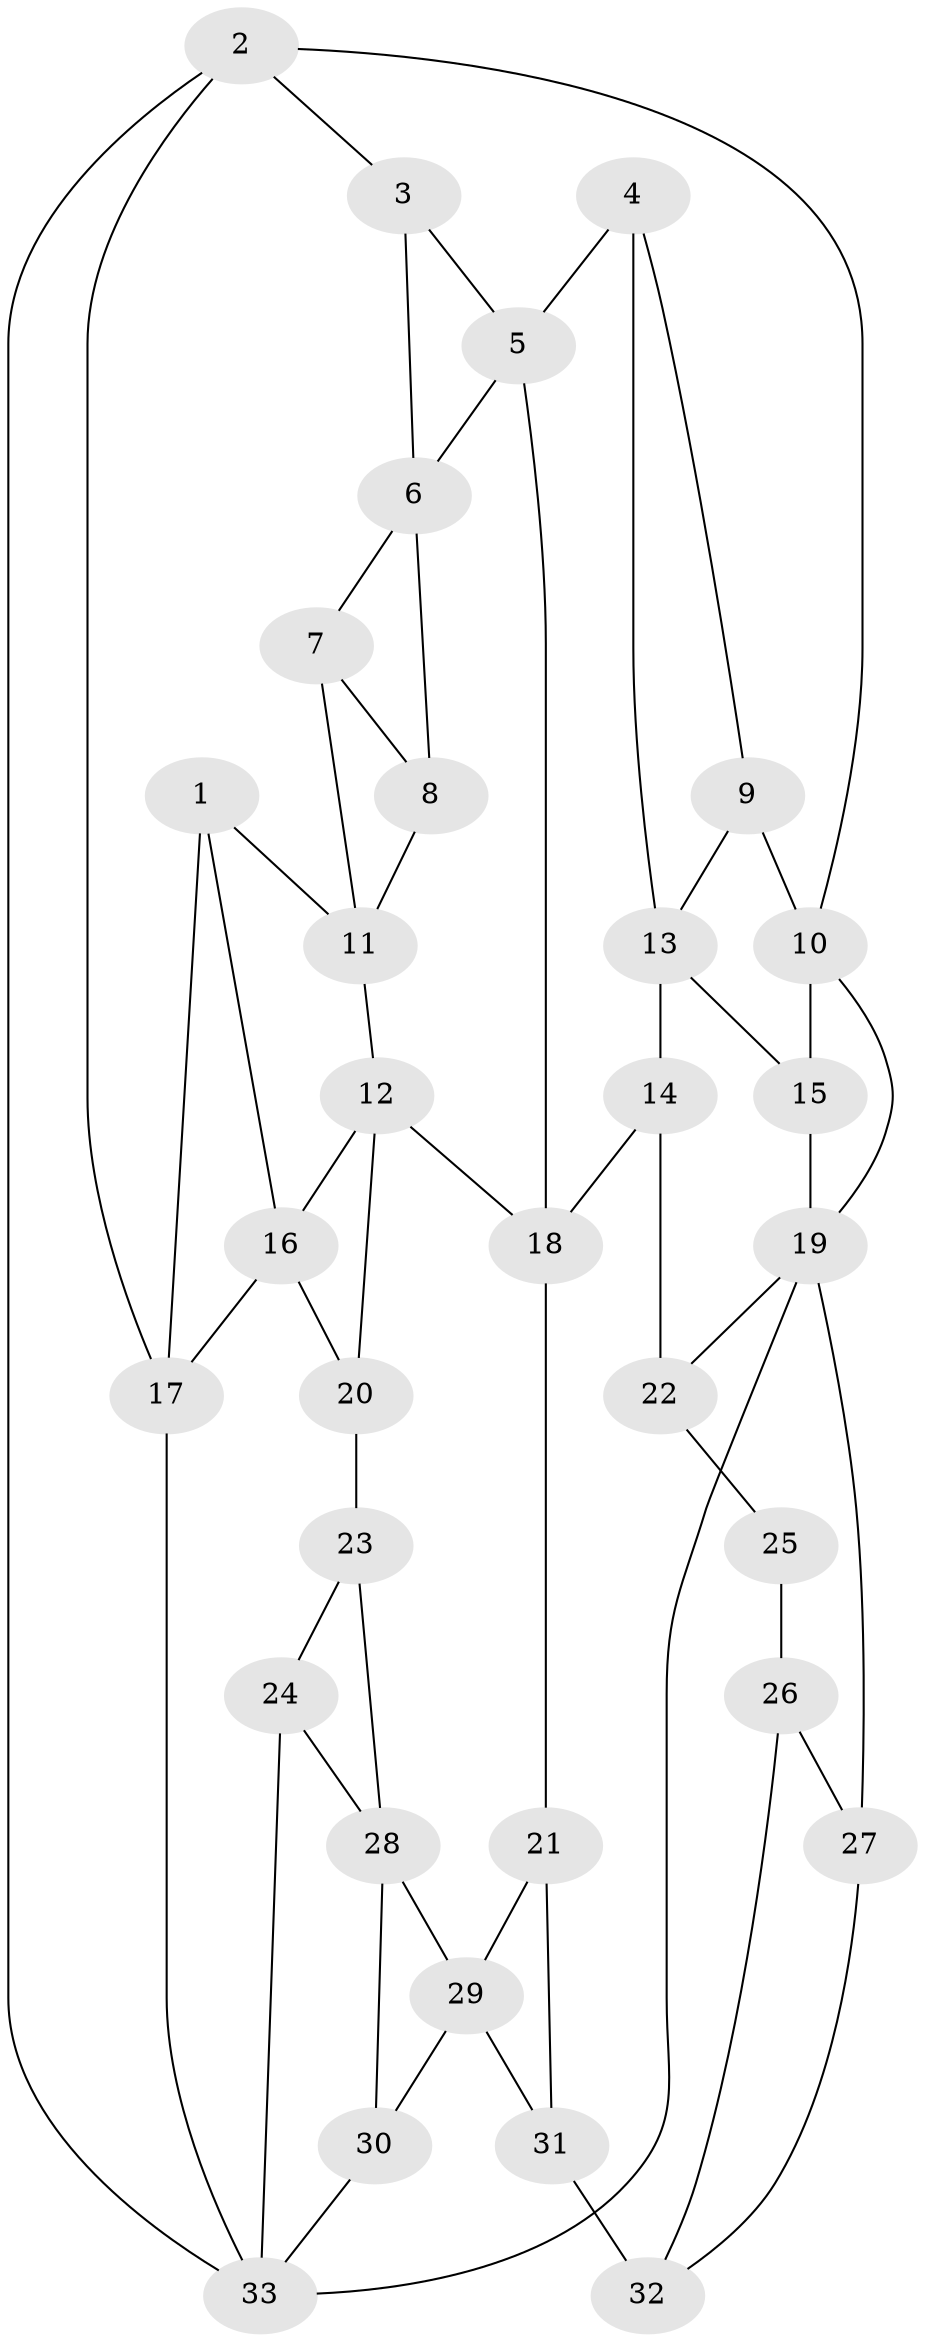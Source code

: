 // original degree distribution, {3: 0.06060606060606061, 4: 0.21212121212121213, 5: 0.48484848484848486, 6: 0.24242424242424243}
// Generated by graph-tools (version 1.1) at 2025/03/03/09/25 03:03:22]
// undirected, 33 vertices, 57 edges
graph export_dot {
graph [start="1"]
  node [color=gray90,style=filled];
  1;
  2;
  3;
  4;
  5;
  6;
  7;
  8;
  9;
  10;
  11;
  12;
  13;
  14;
  15;
  16;
  17;
  18;
  19;
  20;
  21;
  22;
  23;
  24;
  25;
  26;
  27;
  28;
  29;
  30;
  31;
  32;
  33;
  1 -- 11 [weight=1.0];
  1 -- 16 [weight=1.0];
  1 -- 17 [weight=1.0];
  2 -- 3 [weight=1.0];
  2 -- 10 [weight=1.0];
  2 -- 17 [weight=1.0];
  2 -- 33 [weight=1.0];
  3 -- 5 [weight=1.0];
  3 -- 6 [weight=1.0];
  4 -- 5 [weight=1.0];
  4 -- 9 [weight=1.0];
  4 -- 13 [weight=1.0];
  5 -- 6 [weight=1.0];
  5 -- 18 [weight=1.0];
  6 -- 7 [weight=1.0];
  6 -- 8 [weight=1.0];
  7 -- 8 [weight=1.0];
  7 -- 11 [weight=2.0];
  8 -- 11 [weight=1.0];
  9 -- 10 [weight=2.0];
  9 -- 13 [weight=1.0];
  10 -- 15 [weight=1.0];
  10 -- 19 [weight=1.0];
  11 -- 12 [weight=1.0];
  12 -- 16 [weight=1.0];
  12 -- 18 [weight=1.0];
  12 -- 20 [weight=1.0];
  13 -- 14 [weight=1.0];
  13 -- 15 [weight=1.0];
  14 -- 18 [weight=1.0];
  14 -- 22 [weight=1.0];
  15 -- 19 [weight=1.0];
  16 -- 17 [weight=1.0];
  16 -- 20 [weight=1.0];
  17 -- 33 [weight=1.0];
  18 -- 21 [weight=1.0];
  19 -- 22 [weight=1.0];
  19 -- 27 [weight=1.0];
  19 -- 33 [weight=1.0];
  20 -- 23 [weight=2.0];
  21 -- 29 [weight=1.0];
  21 -- 31 [weight=1.0];
  22 -- 25 [weight=2.0];
  23 -- 24 [weight=1.0];
  23 -- 28 [weight=1.0];
  24 -- 28 [weight=1.0];
  24 -- 33 [weight=1.0];
  25 -- 26 [weight=2.0];
  26 -- 27 [weight=1.0];
  26 -- 32 [weight=1.0];
  27 -- 32 [weight=1.0];
  28 -- 29 [weight=1.0];
  28 -- 30 [weight=1.0];
  29 -- 30 [weight=1.0];
  29 -- 31 [weight=1.0];
  30 -- 33 [weight=1.0];
  31 -- 32 [weight=2.0];
}
